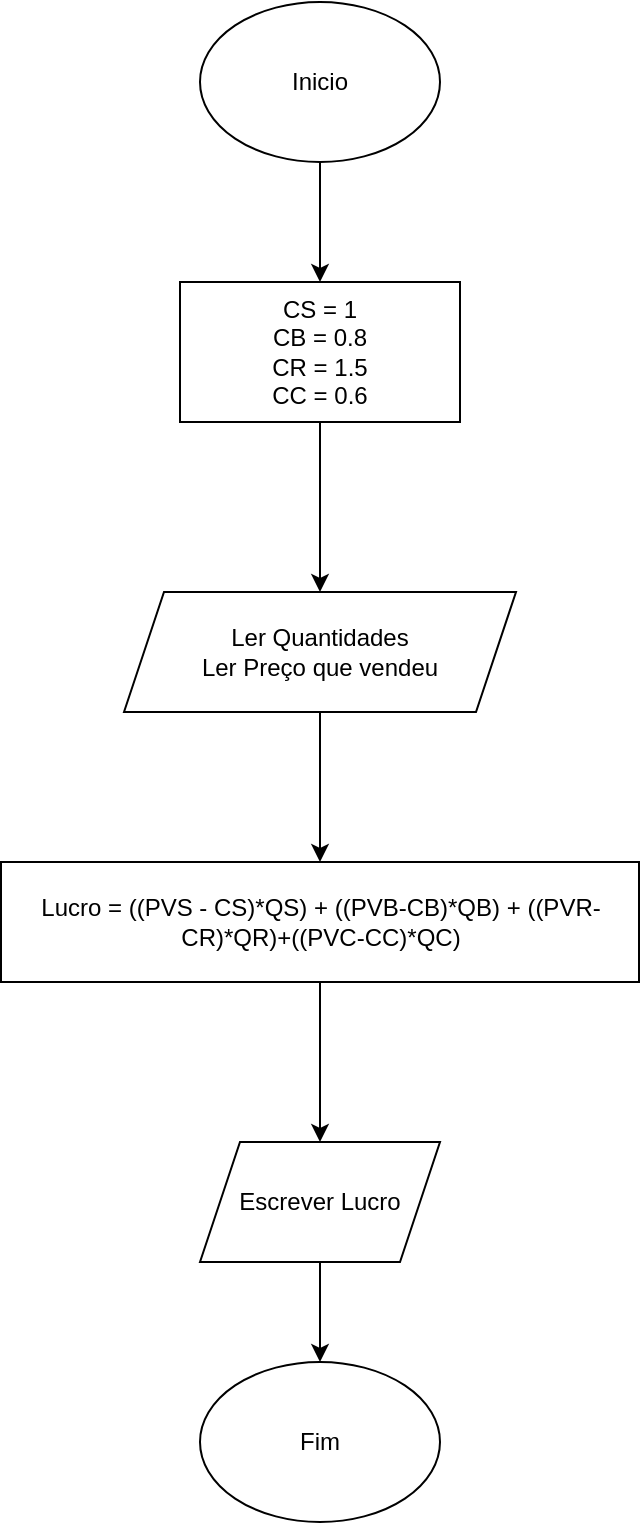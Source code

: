 <mxfile version="28.2.5">
  <diagram name="Página-1" id="X_a13GUg6W_vI226wzhd">
    <mxGraphModel dx="695" dy="778" grid="1" gridSize="10" guides="1" tooltips="1" connect="1" arrows="1" fold="1" page="1" pageScale="1" pageWidth="827" pageHeight="1169" math="0" shadow="0">
      <root>
        <mxCell id="0" />
        <mxCell id="1" parent="0" />
        <mxCell id="8uMRqK_gFg4mQVt6ZoXD-3" value="" style="edgeStyle=orthogonalEdgeStyle;rounded=0;orthogonalLoop=1;jettySize=auto;html=1;" edge="1" parent="1" source="8uMRqK_gFg4mQVt6ZoXD-1" target="8uMRqK_gFg4mQVt6ZoXD-2">
          <mxGeometry relative="1" as="geometry" />
        </mxCell>
        <mxCell id="8uMRqK_gFg4mQVt6ZoXD-1" value="Inicio" style="ellipse;whiteSpace=wrap;html=1;" vertex="1" parent="1">
          <mxGeometry x="354" y="40" width="120" height="80" as="geometry" />
        </mxCell>
        <mxCell id="8uMRqK_gFg4mQVt6ZoXD-5" value="" style="edgeStyle=orthogonalEdgeStyle;rounded=0;orthogonalLoop=1;jettySize=auto;html=1;" edge="1" parent="1" source="8uMRqK_gFg4mQVt6ZoXD-2" target="8uMRqK_gFg4mQVt6ZoXD-4">
          <mxGeometry relative="1" as="geometry" />
        </mxCell>
        <mxCell id="8uMRqK_gFg4mQVt6ZoXD-2" value="CS = 1&lt;div&gt;CB = 0.8&lt;/div&gt;&lt;div&gt;CR = 1.5&lt;/div&gt;&lt;div&gt;CC = 0.6&lt;/div&gt;" style="rounded=0;whiteSpace=wrap;html=1;" vertex="1" parent="1">
          <mxGeometry x="344" y="180" width="140" height="70" as="geometry" />
        </mxCell>
        <mxCell id="8uMRqK_gFg4mQVt6ZoXD-7" value="" style="edgeStyle=orthogonalEdgeStyle;rounded=0;orthogonalLoop=1;jettySize=auto;html=1;" edge="1" parent="1" source="8uMRqK_gFg4mQVt6ZoXD-4" target="8uMRqK_gFg4mQVt6ZoXD-6">
          <mxGeometry relative="1" as="geometry" />
        </mxCell>
        <mxCell id="8uMRqK_gFg4mQVt6ZoXD-4" value="Ler Quantidades&lt;div&gt;Ler Preço que vendeu&lt;/div&gt;" style="shape=parallelogram;perimeter=parallelogramPerimeter;whiteSpace=wrap;html=1;fixedSize=1;rounded=0;" vertex="1" parent="1">
          <mxGeometry x="316" y="335" width="196" height="60" as="geometry" />
        </mxCell>
        <mxCell id="8uMRqK_gFg4mQVt6ZoXD-9" value="" style="edgeStyle=orthogonalEdgeStyle;rounded=0;orthogonalLoop=1;jettySize=auto;html=1;" edge="1" parent="1" source="8uMRqK_gFg4mQVt6ZoXD-6" target="8uMRqK_gFg4mQVt6ZoXD-8">
          <mxGeometry relative="1" as="geometry" />
        </mxCell>
        <mxCell id="8uMRqK_gFg4mQVt6ZoXD-6" value="Lucro = ((PVS - CS)*QS) + ((PVB-CB)*QB) + ((PVR-CR)*QR)+((PVC-CC)*QC)" style="whiteSpace=wrap;html=1;rounded=0;" vertex="1" parent="1">
          <mxGeometry x="254.5" y="470" width="319" height="60" as="geometry" />
        </mxCell>
        <mxCell id="8uMRqK_gFg4mQVt6ZoXD-11" value="" style="edgeStyle=orthogonalEdgeStyle;rounded=0;orthogonalLoop=1;jettySize=auto;html=1;" edge="1" parent="1" source="8uMRqK_gFg4mQVt6ZoXD-8" target="8uMRqK_gFg4mQVt6ZoXD-10">
          <mxGeometry relative="1" as="geometry" />
        </mxCell>
        <mxCell id="8uMRqK_gFg4mQVt6ZoXD-8" value="Escrever Lucro" style="shape=parallelogram;perimeter=parallelogramPerimeter;whiteSpace=wrap;html=1;fixedSize=1;rounded=0;" vertex="1" parent="1">
          <mxGeometry x="354" y="610" width="120" height="60" as="geometry" />
        </mxCell>
        <mxCell id="8uMRqK_gFg4mQVt6ZoXD-10" value="Fim" style="ellipse;whiteSpace=wrap;html=1;" vertex="1" parent="1">
          <mxGeometry x="354" y="720" width="120" height="80" as="geometry" />
        </mxCell>
      </root>
    </mxGraphModel>
  </diagram>
</mxfile>
